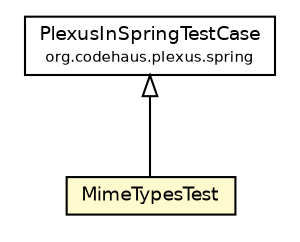 #!/usr/local/bin/dot
#
# Class diagram 
# Generated by UmlGraph version 4.6 (http://www.spinellis.gr/sw/umlgraph)
#

digraph G {
	edge [fontname="Helvetica",fontsize=10,labelfontname="Helvetica",labelfontsize=10];
	node [fontname="Helvetica",fontsize=10,shape=plaintext];
	// org.apache.maven.archiva.webdav.util.MimeTypesTest
	c53385 [label=<<table border="0" cellborder="1" cellspacing="0" cellpadding="2" port="p" bgcolor="lemonChiffon" href="./MimeTypesTest.html">
		<tr><td><table border="0" cellspacing="0" cellpadding="1">
			<tr><td> MimeTypesTest </td></tr>
		</table></td></tr>
		</table>>, fontname="Helvetica", fontcolor="black", fontsize=9.0];
	//org.apache.maven.archiva.webdav.util.MimeTypesTest extends org.codehaus.plexus.spring.PlexusInSpringTestCase
	c53393:p -> c53385:p [dir=back,arrowtail=empty];
	// org.codehaus.plexus.spring.PlexusInSpringTestCase
	c53393 [label=<<table border="0" cellborder="1" cellspacing="0" cellpadding="2" port="p" href="http://java.sun.com/j2se/1.4.2/docs/api/org/codehaus/plexus/spring/PlexusInSpringTestCase.html">
		<tr><td><table border="0" cellspacing="0" cellpadding="1">
			<tr><td> PlexusInSpringTestCase </td></tr>
			<tr><td><font point-size="7.0"> org.codehaus.plexus.spring </font></td></tr>
		</table></td></tr>
		</table>>, fontname="Helvetica", fontcolor="black", fontsize=9.0];
}

